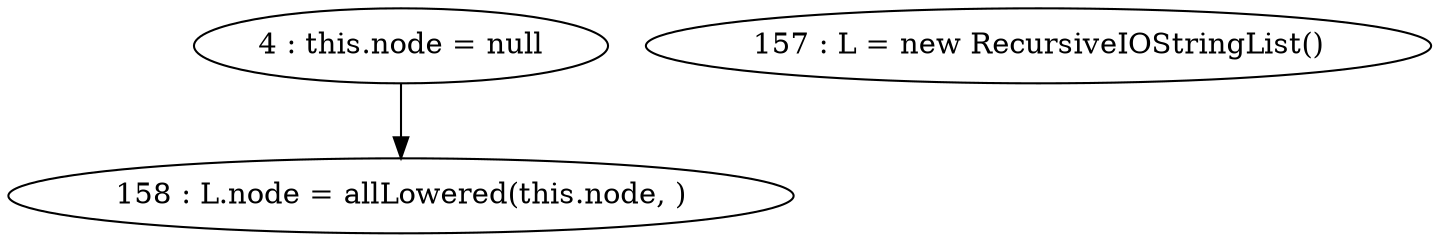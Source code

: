 digraph G {
"4 : this.node = null"
"4 : this.node = null" -> "158 : L.node = allLowered(this.node, )"
"157 : L = new RecursiveIOStringList()"
"158 : L.node = allLowered(this.node, )"
}
